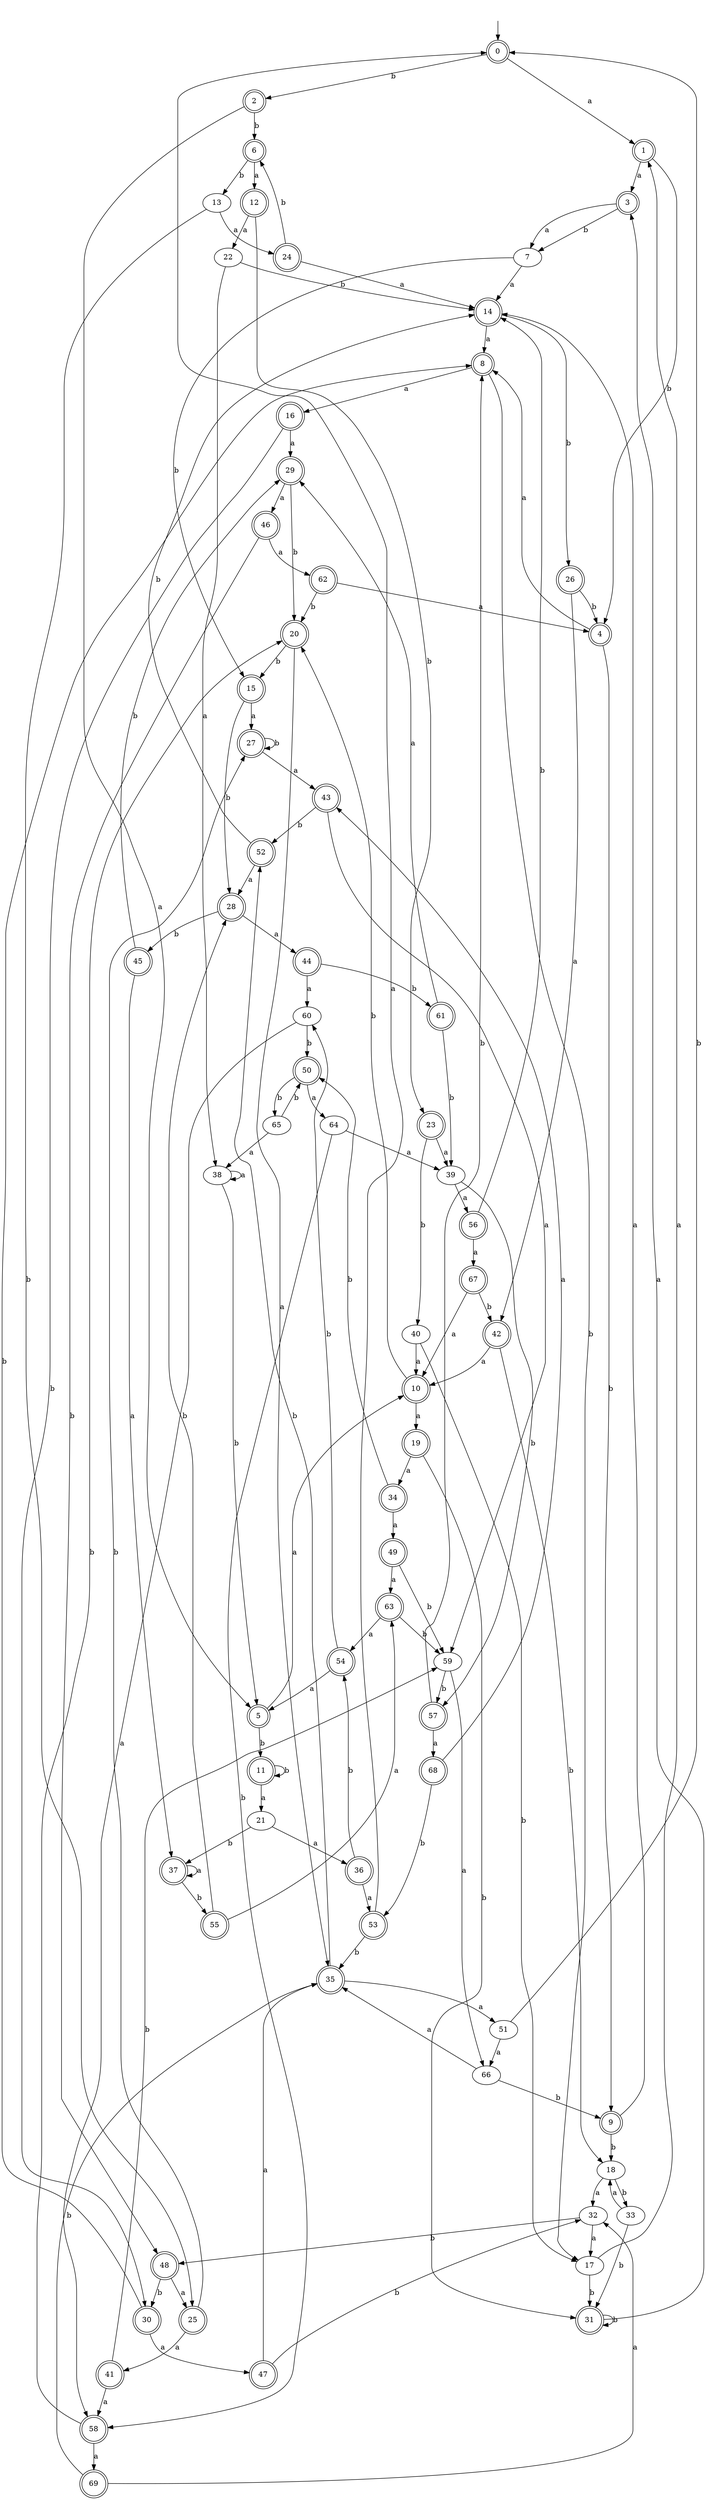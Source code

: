 digraph RandomDFA {
  __start0 [label="", shape=none];
  __start0 -> 0 [label=""];
  0 [shape=circle] [shape=doublecircle]
  0 -> 1 [label="a"]
  0 -> 2 [label="b"]
  1 [shape=doublecircle]
  1 -> 3 [label="a"]
  1 -> 4 [label="b"]
  2 [shape=doublecircle]
  2 -> 5 [label="a"]
  2 -> 6 [label="b"]
  3 [shape=doublecircle]
  3 -> 7 [label="a"]
  3 -> 7 [label="b"]
  4 [shape=doublecircle]
  4 -> 8 [label="a"]
  4 -> 9 [label="b"]
  5 [shape=doublecircle]
  5 -> 10 [label="a"]
  5 -> 11 [label="b"]
  6 [shape=doublecircle]
  6 -> 12 [label="a"]
  6 -> 13 [label="b"]
  7
  7 -> 14 [label="a"]
  7 -> 15 [label="b"]
  8 [shape=doublecircle]
  8 -> 16 [label="a"]
  8 -> 17 [label="b"]
  9 [shape=doublecircle]
  9 -> 14 [label="a"]
  9 -> 18 [label="b"]
  10 [shape=doublecircle]
  10 -> 19 [label="a"]
  10 -> 20 [label="b"]
  11 [shape=doublecircle]
  11 -> 21 [label="a"]
  11 -> 11 [label="b"]
  12 [shape=doublecircle]
  12 -> 22 [label="a"]
  12 -> 23 [label="b"]
  13
  13 -> 24 [label="a"]
  13 -> 25 [label="b"]
  14 [shape=doublecircle]
  14 -> 8 [label="a"]
  14 -> 26 [label="b"]
  15 [shape=doublecircle]
  15 -> 27 [label="a"]
  15 -> 28 [label="b"]
  16 [shape=doublecircle]
  16 -> 29 [label="a"]
  16 -> 30 [label="b"]
  17
  17 -> 1 [label="a"]
  17 -> 31 [label="b"]
  18
  18 -> 32 [label="a"]
  18 -> 33 [label="b"]
  19 [shape=doublecircle]
  19 -> 34 [label="a"]
  19 -> 31 [label="b"]
  20 [shape=doublecircle]
  20 -> 35 [label="a"]
  20 -> 15 [label="b"]
  21
  21 -> 36 [label="a"]
  21 -> 37 [label="b"]
  22
  22 -> 38 [label="a"]
  22 -> 14 [label="b"]
  23 [shape=doublecircle]
  23 -> 39 [label="a"]
  23 -> 40 [label="b"]
  24 [shape=doublecircle]
  24 -> 14 [label="a"]
  24 -> 6 [label="b"]
  25 [shape=doublecircle]
  25 -> 41 [label="a"]
  25 -> 27 [label="b"]
  26 [shape=doublecircle]
  26 -> 42 [label="a"]
  26 -> 4 [label="b"]
  27 [shape=doublecircle]
  27 -> 43 [label="a"]
  27 -> 27 [label="b"]
  28 [shape=doublecircle]
  28 -> 44 [label="a"]
  28 -> 45 [label="b"]
  29 [shape=doublecircle]
  29 -> 46 [label="a"]
  29 -> 20 [label="b"]
  30 [shape=doublecircle]
  30 -> 47 [label="a"]
  30 -> 8 [label="b"]
  31 [shape=doublecircle]
  31 -> 3 [label="a"]
  31 -> 31 [label="b"]
  32
  32 -> 17 [label="a"]
  32 -> 48 [label="b"]
  33
  33 -> 18 [label="a"]
  33 -> 31 [label="b"]
  34 [shape=doublecircle]
  34 -> 49 [label="a"]
  34 -> 50 [label="b"]
  35 [shape=doublecircle]
  35 -> 51 [label="a"]
  35 -> 52 [label="b"]
  36 [shape=doublecircle]
  36 -> 53 [label="a"]
  36 -> 54 [label="b"]
  37 [shape=doublecircle]
  37 -> 37 [label="a"]
  37 -> 55 [label="b"]
  38
  38 -> 38 [label="a"]
  38 -> 5 [label="b"]
  39
  39 -> 56 [label="a"]
  39 -> 57 [label="b"]
  40
  40 -> 10 [label="a"]
  40 -> 17 [label="b"]
  41 [shape=doublecircle]
  41 -> 58 [label="a"]
  41 -> 59 [label="b"]
  42 [shape=doublecircle]
  42 -> 10 [label="a"]
  42 -> 18 [label="b"]
  43 [shape=doublecircle]
  43 -> 59 [label="a"]
  43 -> 52 [label="b"]
  44 [shape=doublecircle]
  44 -> 60 [label="a"]
  44 -> 61 [label="b"]
  45 [shape=doublecircle]
  45 -> 37 [label="a"]
  45 -> 29 [label="b"]
  46 [shape=doublecircle]
  46 -> 62 [label="a"]
  46 -> 48 [label="b"]
  47 [shape=doublecircle]
  47 -> 35 [label="a"]
  47 -> 32 [label="b"]
  48 [shape=doublecircle]
  48 -> 25 [label="a"]
  48 -> 30 [label="b"]
  49 [shape=doublecircle]
  49 -> 63 [label="a"]
  49 -> 59 [label="b"]
  50 [shape=doublecircle]
  50 -> 64 [label="a"]
  50 -> 65 [label="b"]
  51
  51 -> 66 [label="a"]
  51 -> 0 [label="b"]
  52 [shape=doublecircle]
  52 -> 28 [label="a"]
  52 -> 14 [label="b"]
  53 [shape=doublecircle]
  53 -> 0 [label="a"]
  53 -> 35 [label="b"]
  54 [shape=doublecircle]
  54 -> 5 [label="a"]
  54 -> 60 [label="b"]
  55 [shape=doublecircle]
  55 -> 63 [label="a"]
  55 -> 28 [label="b"]
  56 [shape=doublecircle]
  56 -> 67 [label="a"]
  56 -> 14 [label="b"]
  57 [shape=doublecircle]
  57 -> 68 [label="a"]
  57 -> 8 [label="b"]
  58 [shape=doublecircle]
  58 -> 69 [label="a"]
  58 -> 20 [label="b"]
  59
  59 -> 66 [label="a"]
  59 -> 57 [label="b"]
  60
  60 -> 58 [label="a"]
  60 -> 50 [label="b"]
  61 [shape=doublecircle]
  61 -> 29 [label="a"]
  61 -> 39 [label="b"]
  62 [shape=doublecircle]
  62 -> 4 [label="a"]
  62 -> 20 [label="b"]
  63 [shape=doublecircle]
  63 -> 54 [label="a"]
  63 -> 59 [label="b"]
  64
  64 -> 39 [label="a"]
  64 -> 58 [label="b"]
  65
  65 -> 38 [label="a"]
  65 -> 50 [label="b"]
  66
  66 -> 35 [label="a"]
  66 -> 9 [label="b"]
  67 [shape=doublecircle]
  67 -> 10 [label="a"]
  67 -> 42 [label="b"]
  68 [shape=doublecircle]
  68 -> 43 [label="a"]
  68 -> 53 [label="b"]
  69 [shape=doublecircle]
  69 -> 32 [label="a"]
  69 -> 35 [label="b"]
}
